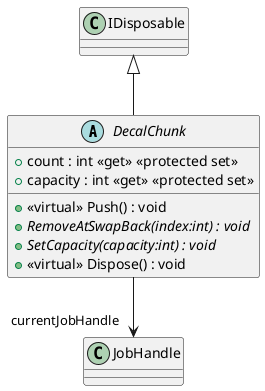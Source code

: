 @startuml
abstract class DecalChunk {
    + count : int <<get>> <<protected set>>
    + capacity : int <<get>> <<protected set>>
    + <<virtual>> Push() : void
    + {abstract} RemoveAtSwapBack(index:int) : void
    + {abstract} SetCapacity(capacity:int) : void
    + <<virtual>> Dispose() : void
}
IDisposable <|-- DecalChunk
DecalChunk --> "currentJobHandle" JobHandle
@enduml
